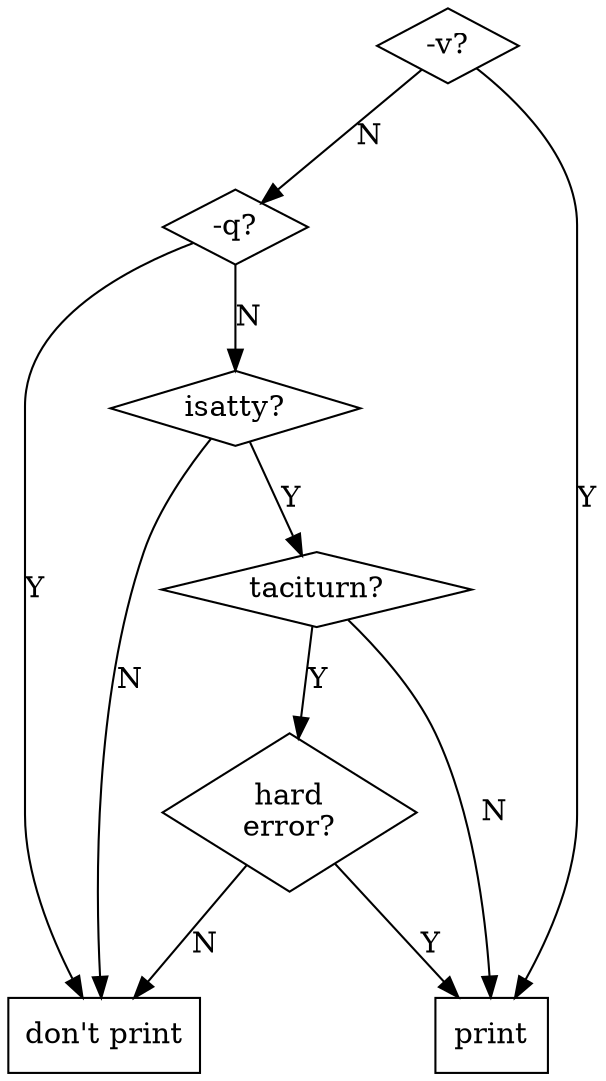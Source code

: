 digraph G {
#size = "7.5,10.0";
#ratio = fill;
center = true;
orientation = portrait;
rankdir = TB;
#ranksep=0.25;
samplepoints = 32;
#node [fontname=Helvetica, fontsize=6, height=0.2, width=0.4,
#  style=filled, color=white, shape=ellipse];
#edge [arrowsize=0.4];

v [ shape=diamond, label="-v?" ];
q [ shape=diamond, label = "-q?" ];
isatty [ shape=diamond, label="isatty?" ];
taciturn [ shape=diamond, label="taciturn?" ];
err [ shape=diamond, label = "hard\nerror?" ];
dprint [ shape=box,label = "don't print" ];
print [ shape=box,label = "print" ];

v -> print [ label="Y"];
v -> q [label="N"];
q -> dprint [label="Y"];
q -> isatty [label="N"];
isatty -> dprint [label="N"];
isatty -> taciturn [label="Y"];
taciturn -> print [label="N"];
taciturn -> err [label="Y"];
err -> print[label="Y"];
err -> dprint[label="N"];
}
